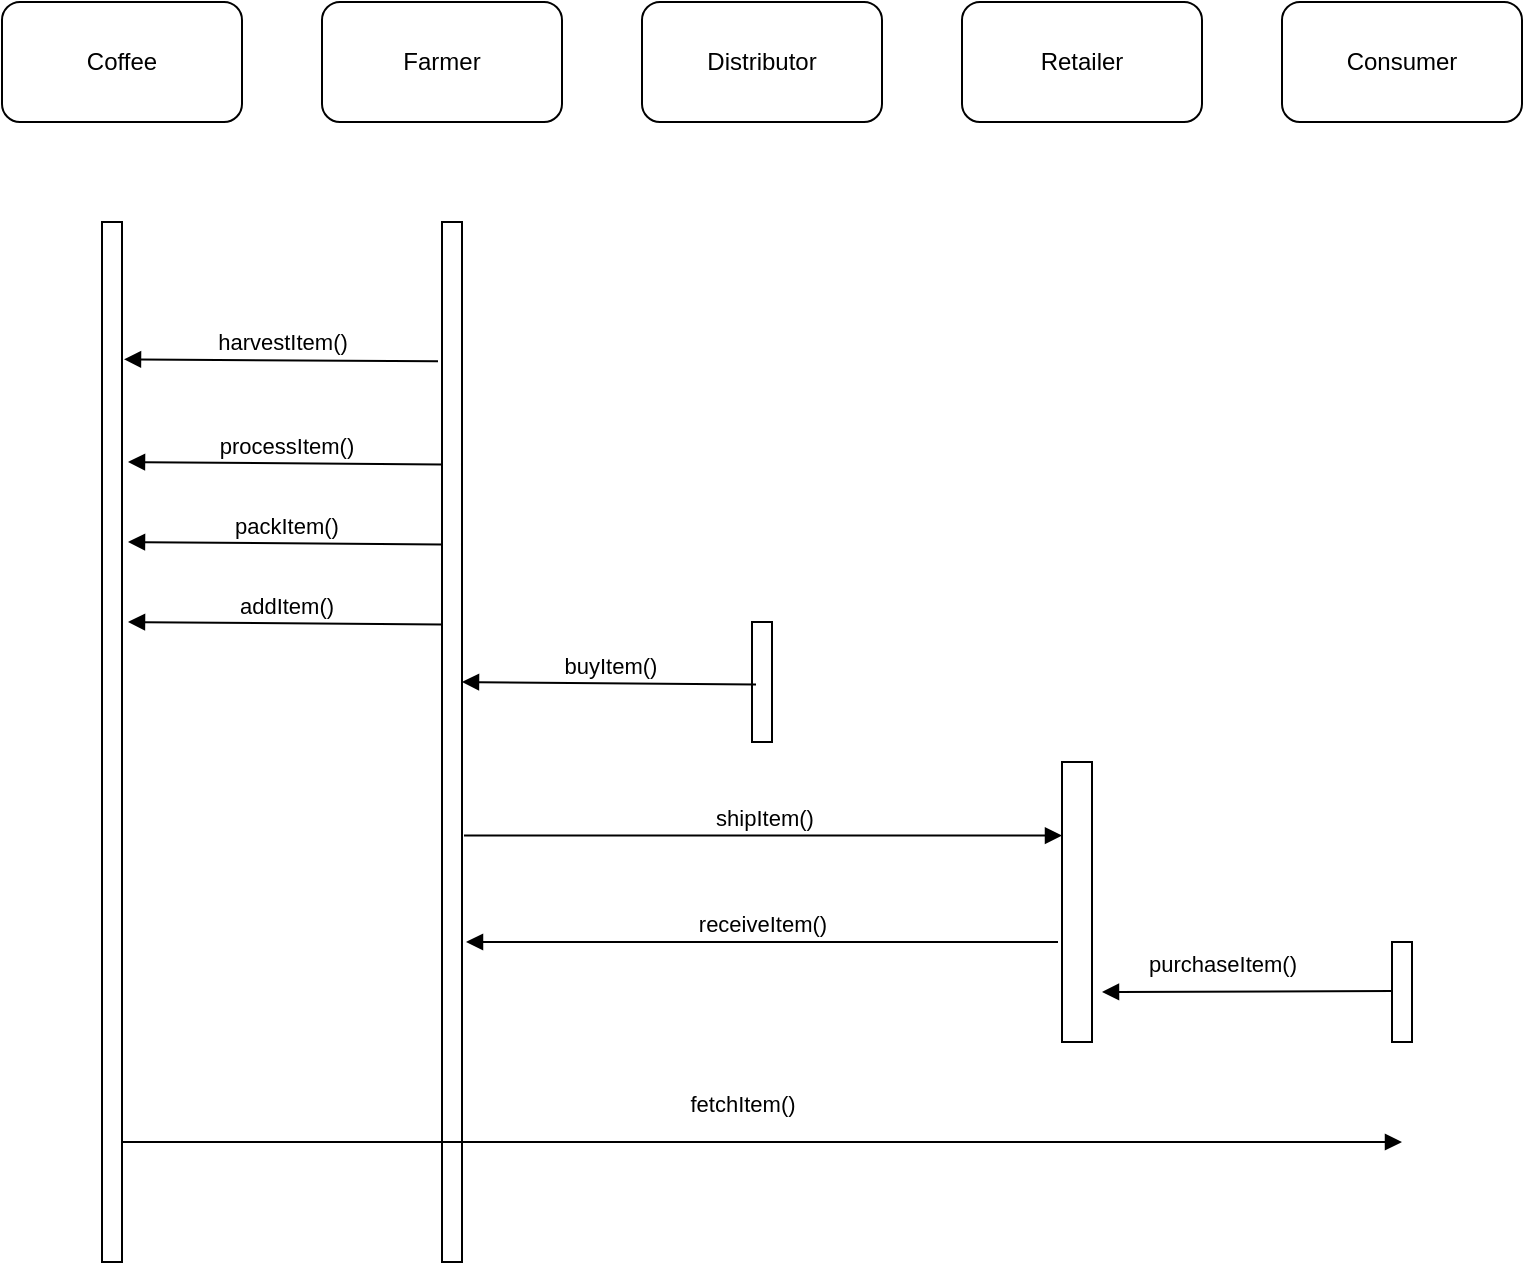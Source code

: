 <mxfile version="12.9.7" type="device"><diagram id="bwue-nma8VwVO-UFWKrs" name="Page-1"><mxGraphModel dx="1422" dy="791" grid="1" gridSize="10" guides="1" tooltips="1" connect="1" arrows="1" fold="1" page="1" pageScale="1" pageWidth="827" pageHeight="1169" math="0" shadow="0"><root><mxCell id="0"/><mxCell id="1" parent="0"/><mxCell id="wcbDfYKRe65DlhLJ5NcO-1" value="Coffee" style="rounded=1;whiteSpace=wrap;html=1;" vertex="1" parent="1"><mxGeometry x="40" y="50" width="120" height="60" as="geometry"/></mxCell><mxCell id="wcbDfYKRe65DlhLJ5NcO-2" value="Farmer" style="rounded=1;whiteSpace=wrap;html=1;" vertex="1" parent="1"><mxGeometry x="200" y="50" width="120" height="60" as="geometry"/></mxCell><mxCell id="wcbDfYKRe65DlhLJ5NcO-3" value="Distributor" style="rounded=1;whiteSpace=wrap;html=1;" vertex="1" parent="1"><mxGeometry x="360" y="50" width="120" height="60" as="geometry"/></mxCell><mxCell id="wcbDfYKRe65DlhLJ5NcO-4" value="Retailer" style="rounded=1;whiteSpace=wrap;html=1;" vertex="1" parent="1"><mxGeometry x="520" y="50" width="120" height="60" as="geometry"/></mxCell><mxCell id="wcbDfYKRe65DlhLJ5NcO-5" value="Consumer" style="rounded=1;whiteSpace=wrap;html=1;" vertex="1" parent="1"><mxGeometry x="680" y="50" width="120" height="60" as="geometry"/></mxCell><mxCell id="wcbDfYKRe65DlhLJ5NcO-6" value="" style="html=1;points=[];perimeter=orthogonalPerimeter;" vertex="1" parent="1"><mxGeometry x="90" y="160" width="10" height="520" as="geometry"/></mxCell><mxCell id="wcbDfYKRe65DlhLJ5NcO-9" value="" style="html=1;points=[];perimeter=orthogonalPerimeter;" vertex="1" parent="1"><mxGeometry x="260" y="160" width="10" height="520" as="geometry"/></mxCell><mxCell id="wcbDfYKRe65DlhLJ5NcO-10" value="" style="html=1;points=[];perimeter=orthogonalPerimeter;" vertex="1" parent="1"><mxGeometry x="415" y="360" width="10" height="60" as="geometry"/></mxCell><mxCell id="wcbDfYKRe65DlhLJ5NcO-11" value="" style="html=1;points=[];perimeter=orthogonalPerimeter;" vertex="1" parent="1"><mxGeometry x="570" y="430" width="15" height="140" as="geometry"/></mxCell><mxCell id="wcbDfYKRe65DlhLJ5NcO-12" value="" style="html=1;points=[];perimeter=orthogonalPerimeter;" vertex="1" parent="1"><mxGeometry x="735" y="520" width="10" height="50" as="geometry"/></mxCell><mxCell id="wcbDfYKRe65DlhLJ5NcO-13" value="harvestItem()" style="html=1;verticalAlign=bottom;endArrow=block;entryX=1.1;entryY=0.132;entryDx=0;entryDy=0;entryPerimeter=0;exitX=-0.2;exitY=0.134;exitDx=0;exitDy=0;exitPerimeter=0;" edge="1" parent="1" source="wcbDfYKRe65DlhLJ5NcO-9" target="wcbDfYKRe65DlhLJ5NcO-6"><mxGeometry width="80" relative="1" as="geometry"><mxPoint x="250" y="310" as="sourcePoint"/><mxPoint x="230" y="320" as="targetPoint"/></mxGeometry></mxCell><mxCell id="wcbDfYKRe65DlhLJ5NcO-14" value="processItem()" style="html=1;verticalAlign=bottom;endArrow=block;entryX=1.1;entryY=0.132;entryDx=0;entryDy=0;entryPerimeter=0;exitX=-0.2;exitY=0.134;exitDx=0;exitDy=0;exitPerimeter=0;" edge="1" parent="1"><mxGeometry width="80" relative="1" as="geometry"><mxPoint x="260" y="281.24" as="sourcePoint"/><mxPoint x="103" y="280.0" as="targetPoint"/></mxGeometry></mxCell><mxCell id="wcbDfYKRe65DlhLJ5NcO-15" value="packItem()" style="html=1;verticalAlign=bottom;endArrow=block;entryX=1.1;entryY=0.132;entryDx=0;entryDy=0;entryPerimeter=0;exitX=-0.2;exitY=0.134;exitDx=0;exitDy=0;exitPerimeter=0;" edge="1" parent="1"><mxGeometry width="80" relative="1" as="geometry"><mxPoint x="260" y="321.24" as="sourcePoint"/><mxPoint x="103" y="320" as="targetPoint"/></mxGeometry></mxCell><mxCell id="wcbDfYKRe65DlhLJ5NcO-16" value="&lt;div&gt;addItem()&lt;/div&gt;" style="html=1;verticalAlign=bottom;endArrow=block;entryX=1.1;entryY=0.132;entryDx=0;entryDy=0;entryPerimeter=0;exitX=-0.2;exitY=0.134;exitDx=0;exitDy=0;exitPerimeter=0;" edge="1" parent="1"><mxGeometry width="80" relative="1" as="geometry"><mxPoint x="260" y="361.24" as="sourcePoint"/><mxPoint x="103" y="360" as="targetPoint"/></mxGeometry></mxCell><mxCell id="wcbDfYKRe65DlhLJ5NcO-17" value="buyItem()" style="html=1;verticalAlign=bottom;endArrow=block;exitX=-0.2;exitY=0.134;exitDx=0;exitDy=0;exitPerimeter=0;" edge="1" parent="1"><mxGeometry width="80" relative="1" as="geometry"><mxPoint x="417" y="391.24" as="sourcePoint"/><mxPoint x="270" y="390" as="targetPoint"/></mxGeometry></mxCell><mxCell id="wcbDfYKRe65DlhLJ5NcO-19" value="receiveItem()" style="html=1;verticalAlign=bottom;endArrow=block;exitX=-0.133;exitY=0.643;exitDx=0;exitDy=0;exitPerimeter=0;" edge="1" parent="1" source="wcbDfYKRe65DlhLJ5NcO-11"><mxGeometry width="80" relative="1" as="geometry"><mxPoint x="540" y="520" as="sourcePoint"/><mxPoint x="272" y="520" as="targetPoint"/></mxGeometry></mxCell><mxCell id="wcbDfYKRe65DlhLJ5NcO-20" value="shipItem()" style="html=1;verticalAlign=bottom;endArrow=block;exitX=1.1;exitY=0.59;exitDx=0;exitDy=0;exitPerimeter=0;" edge="1" parent="1" source="wcbDfYKRe65DlhLJ5NcO-9" target="wcbDfYKRe65DlhLJ5NcO-11"><mxGeometry width="80" relative="1" as="geometry"><mxPoint x="457" y="481.24" as="sourcePoint"/><mxPoint x="310" y="480" as="targetPoint"/></mxGeometry></mxCell><mxCell id="wcbDfYKRe65DlhLJ5NcO-21" value="purchaseItem()" style="html=1;verticalAlign=bottom;endArrow=block;exitX=-0.133;exitY=0.643;exitDx=0;exitDy=0;exitPerimeter=0;" edge="1" parent="1"><mxGeometry x="0.172" y="-5" width="80" relative="1" as="geometry"><mxPoint x="734.995" y="544.52" as="sourcePoint"/><mxPoint x="590" y="545" as="targetPoint"/><mxPoint as="offset"/></mxGeometry></mxCell><mxCell id="wcbDfYKRe65DlhLJ5NcO-22" value="fetchItem()" style="html=1;verticalAlign=bottom;endArrow=block;exitX=1.2;exitY=0.518;exitDx=0;exitDy=0;exitPerimeter=0;" edge="1" parent="1"><mxGeometry x="-0.031" y="10" width="80" relative="1" as="geometry"><mxPoint x="100" y="620.0" as="sourcePoint"/><mxPoint x="740" y="620" as="targetPoint"/><mxPoint as="offset"/></mxGeometry></mxCell></root></mxGraphModel></diagram></mxfile>